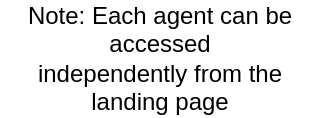<mxfile>
    <diagram name="Rizz Social Flow" id="rizz-social-flow">
        <mxGraphModel dx="904" dy="1612" grid="1" gridSize="10" guides="1" tooltips="1" connect="1" arrows="1" fold="1" page="1" pageScale="1" pageWidth="850" pageHeight="1100" math="0" shadow="0">
            <root>
                <mxCell id="0"/>
                <mxCell id="1" parent="0"/>

                <!-- Landing Page -->
                <mxCell id="state-landing" value="1: LANDING PAGE&#10;&#10;IN: -&#10;OUT: AgentSelection&#10;Auth Status" style="shape=process;whiteSpace=wrap;html=1;backgroundOutline=1;fillColor=#6610f2;strokeColor=#6f42c1;fontColor=#FFFFFF;align=center;verticalAlign=middle;spacing=8;spacingTop=0;" vertex="1">
                    <mxGeometry x="430" y="-270" width="160" height="100" as="geometry"/>
                </mxCell>

                <!-- Research Agent -->
                <mxCell id="state-research" value="2: RESEARCH AGENT&#10;&#10;IN: Topic, Category&#10;OUT: TikTokTrends&#10;Insights" style="shape=process;whiteSpace=wrap;html=1;backgroundOutline=1;fillColor=#007bff;strokeColor=#00d4ff;fontColor=#FFFFFF;align=center;verticalAlign=middle;spacing=8;spacingTop=0;dashed=1;" vertex="1">
                    <mxGeometry x="200" y="-100" width="160" height="100" as="geometry"/>
                </mxCell>

                <!-- Content Ideation -->
                <mxCell id="state-ideation" value="3: CONTENT IDEATION&#10;&#10;IN: Trends, Topic&#10;OUT: ContentIdeas&#10;Recommendations" style="shape=process;whiteSpace=wrap;html=1;backgroundOutline=1;fillColor=#28a745;strokeColor=#98ff98;fontColor=#FFFFFF;align=center;verticalAlign=middle;spacing=8;spacingTop=0;dashed=1;" vertex="1">
                    <mxGeometry x="430" y="-100" width="160" height="100" as="geometry"/>
                </mxCell>

                <!-- Content Refinement -->
                <mxCell id="state-refinement" value="4: CONTENT REFINEMENT&#10;&#10;IN: ContentIdea&#10;OUT: RefinedContent&#10;Enhancements" style="shape=process;whiteSpace=wrap;html=1;backgroundOutline=1;fillColor=#17a2b8;strokeColor=#90e0ef;fontColor=#FFFFFF;align=center;verticalAlign=middle;spacing=8;spacingTop=0;dashed=1;" vertex="1">
                    <mxGeometry x="660" y="-100" width="160" height="100" as="geometry"/>
                </mxCell>

                <!-- Script Generation -->
                <mxCell id="state-script" value="5: SCRIPT AGENT&#10;&#10;IN: RefinedContent&#10;OUT: Script, Hooks&#10;Production Notes" style="shape=process;whiteSpace=wrap;html=1;backgroundOutline=1;fillColor=#fd7e14;strokeColor=#ffd700;fontColor=#FFFFFF;align=center;verticalAlign=middle;spacing=8;spacingTop=0;dashed=1;" vertex="1">
                    <mxGeometry x="430" y="50" width="160" height="100" as="geometry"/>
                </mxCell>

                <!-- Content Optimization -->
                <mxCell id="state-optimization" value="6: OPTIMIZATION&#10;&#10;IN: Script, Content&#10;OUT: OptimizedContent&#10;Performance Tips" style="shape=process;whiteSpace=wrap;html=1;backgroundOutline=1;fillColor=#20c997;strokeColor=#98ff98;fontColor=#FFFFFF;align=center;verticalAlign=middle;spacing=8;spacingTop=0;dashed=1;" vertex="1">
                    <mxGeometry x="430" y="200" width="160" height="100" as="geometry"/>
                </mxCell>

                <!-- Social Media Manager -->
                <mxCell id="state-social" value="7: SOCIAL MANAGER&#10;&#10;IN: OptimizedContent&#10;OUT: Schedule, Analytics&#10;Performance" style="shape=process;whiteSpace=wrap;html=1;backgroundOutline=1;fillColor=#6c757d;strokeColor=#adb5bd;fontColor=#FFFFFF;align=center;verticalAlign=middle;spacing=8;spacingTop=0;dashed=1;" vertex="1">
                    <mxGeometry x="430" y="350" width="160" height="100" as="geometry"/>
                </mxCell>

                <!-- Flow Connections -->
                <mxCell id="edge-landing-research" value="Research" style="edgeStyle=orthogonalEdgeStyle;rounded=1;html=1;exitX=0;exitY=0.75;entryX=0.5;entryY=0;curved=1;" edge="1" source="state-landing" target="state-research">
                    <mxGeometry relative="1" as="geometry"/>
                </mxCell>

                <mxCell id="edge-landing-ideation" value="Ideation" style="edgeStyle=orthogonalEdgeStyle;rounded=1;html=1;exitX=0.5;exitY=1;entryX=0.5;entryY=0;curved=1;" edge="1" source="state-landing" target="state-ideation">
                    <mxGeometry relative="1" as="geometry"/>
                </mxCell>

                <mxCell id="edge-landing-refinement" value="Refinement" style="edgeStyle=orthogonalEdgeStyle;rounded=1;html=1;exitX=1;exitY=0.75;entryX=0.5;entryY=0;curved=1;" edge="1" source="state-landing" target="state-refinement">
                    <mxGeometry relative="1" as="geometry"/>
                </mxCell>

                <mxCell id="edge-research-ideation" value="→ Trends" style="edgeStyle=orthogonalEdgeStyle;rounded=1;html=1;exitX=1;exitY=0.5;entryX=0;entryY=0.5;curved=1;" edge="1" source="state-research" target="state-ideation">
                    <mxGeometry relative="1" as="geometry"/>
                </mxCell>

                <mxCell id="edge-ideation-refinement" value="→ Ideas" style="edgeStyle=orthogonalEdgeStyle;rounded=1;html=1;exitX=1;exitY=0.5;entryX=0;entryY=0.5;curved=1;" edge="1" source="state-ideation" target="state-refinement">
                    <mxGeometry relative="1" as="geometry"/>
                </mxCell>

                <mxCell id="edge-refinement-script" value="→ Content" style="edgeStyle=orthogonalEdgeStyle;rounded=1;html=1;exitX=0.5;exitY=1;entryX=1;entryY=0.5;curved=1;" edge="1" source="state-refinement" target="state-script">
                    <mxGeometry relative="1" as="geometry"/>
                </mxCell>

                <mxCell id="edge-script-optimization" value="→ Script" style="edgeStyle=orthogonalEdgeStyle;rounded=1;html=1;exitX=0.5;exitY=1;entryX=0.5;entryY=0;curved=1;" edge="1" source="state-script" target="state-optimization">
                    <mxGeometry relative="1" as="geometry"/>
                </mxCell>

                <mxCell id="edge-optimization-social" value="→ Content" style="edgeStyle=orthogonalEdgeStyle;rounded=1;html=1;exitX=0.5;exitY=1;entryX=0.5;entryY=0;curved=1;" edge="1" source="state-optimization" target="state-social">
                    <mxGeometry relative="1" as="geometry"/>
                </mxCell>

                <!-- Notes -->
                <mxCell id="auth-notice" value="Note: Dashed borders indicate&#10;AuthGuard protected states" style="text;html=1;strokeColor=none;fillColor=none;align=center;verticalAlign=middle;whiteSpace=wrap;rounded=0;" vertex="1">
                    <mxGeometry x="40" y="980" width="160" height="40" as="geometry"/>
                </mxCell>

                <mxCell id="workflow-note" value="Note: Each agent can be accessed&#10;independently from the landing page" style="text;html=1;strokeColor=none;fillColor=none;align=center;verticalAlign=middle;whiteSpace=wrap;rounded=0;" vertex="1">
                    <mxGeometry x="40" y="1020" width="160" height="40" as="geometry"/>
                </mxCell>

            </root>
        </mxGraphModel>
    </diagram>
</mxfile>
